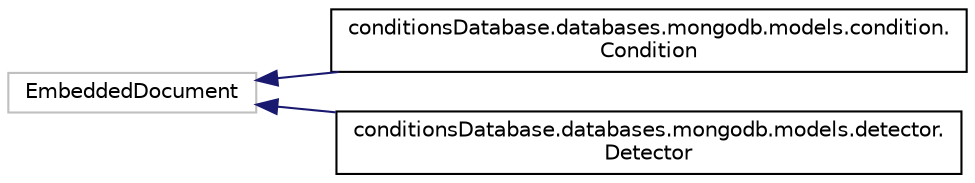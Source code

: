 digraph "Graphical Class Hierarchy"
{
 // LATEX_PDF_SIZE
  edge [fontname="Helvetica",fontsize="10",labelfontname="Helvetica",labelfontsize="10"];
  node [fontname="Helvetica",fontsize="10",shape=record];
  rankdir="LR";
  Node371 [label="EmbeddedDocument",height=0.2,width=0.4,color="grey75", fillcolor="white", style="filled",tooltip=" "];
  Node371 -> Node0 [dir="back",color="midnightblue",fontsize="10",style="solid",fontname="Helvetica"];
  Node0 [label="conditionsDatabase.databases.mongodb.models.condition.\lCondition",height=0.2,width=0.4,color="black", fillcolor="white", style="filled",URL="$classconditionsDatabase_1_1databases_1_1mongodb_1_1models_1_1condition_1_1Condition.html",tooltip=" "];
  Node371 -> Node373 [dir="back",color="midnightblue",fontsize="10",style="solid",fontname="Helvetica"];
  Node373 [label="conditionsDatabase.databases.mongodb.models.detector.\lDetector",height=0.2,width=0.4,color="black", fillcolor="white", style="filled",URL="$classconditionsDatabase_1_1databases_1_1mongodb_1_1models_1_1detector_1_1Detector.html",tooltip=" "];
}
